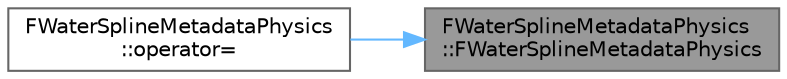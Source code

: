 digraph "FWaterSplineMetadataPhysics::FWaterSplineMetadataPhysics"
{
 // INTERACTIVE_SVG=YES
 // LATEX_PDF_SIZE
  bgcolor="transparent";
  edge [fontname=Helvetica,fontsize=10,labelfontname=Helvetica,labelfontsize=10];
  node [fontname=Helvetica,fontsize=10,shape=box,height=0.2,width=0.4];
  rankdir="RL";
  Node1 [id="Node000001",label="FWaterSplineMetadataPhysics\l::FWaterSplineMetadataPhysics",height=0.2,width=0.4,color="gray40", fillcolor="grey60", style="filled", fontcolor="black",tooltip=" "];
  Node1 -> Node2 [id="edge1_Node000001_Node000002",dir="back",color="steelblue1",style="solid",tooltip=" "];
  Node2 [id="Node000002",label="FWaterSplineMetadataPhysics\l::operator=",height=0.2,width=0.4,color="grey40", fillcolor="white", style="filled",URL="$da/d04/structFWaterSplineMetadataPhysics.html#a4e934ae983f88fcb130a462d19ef630e",tooltip=" "];
}
